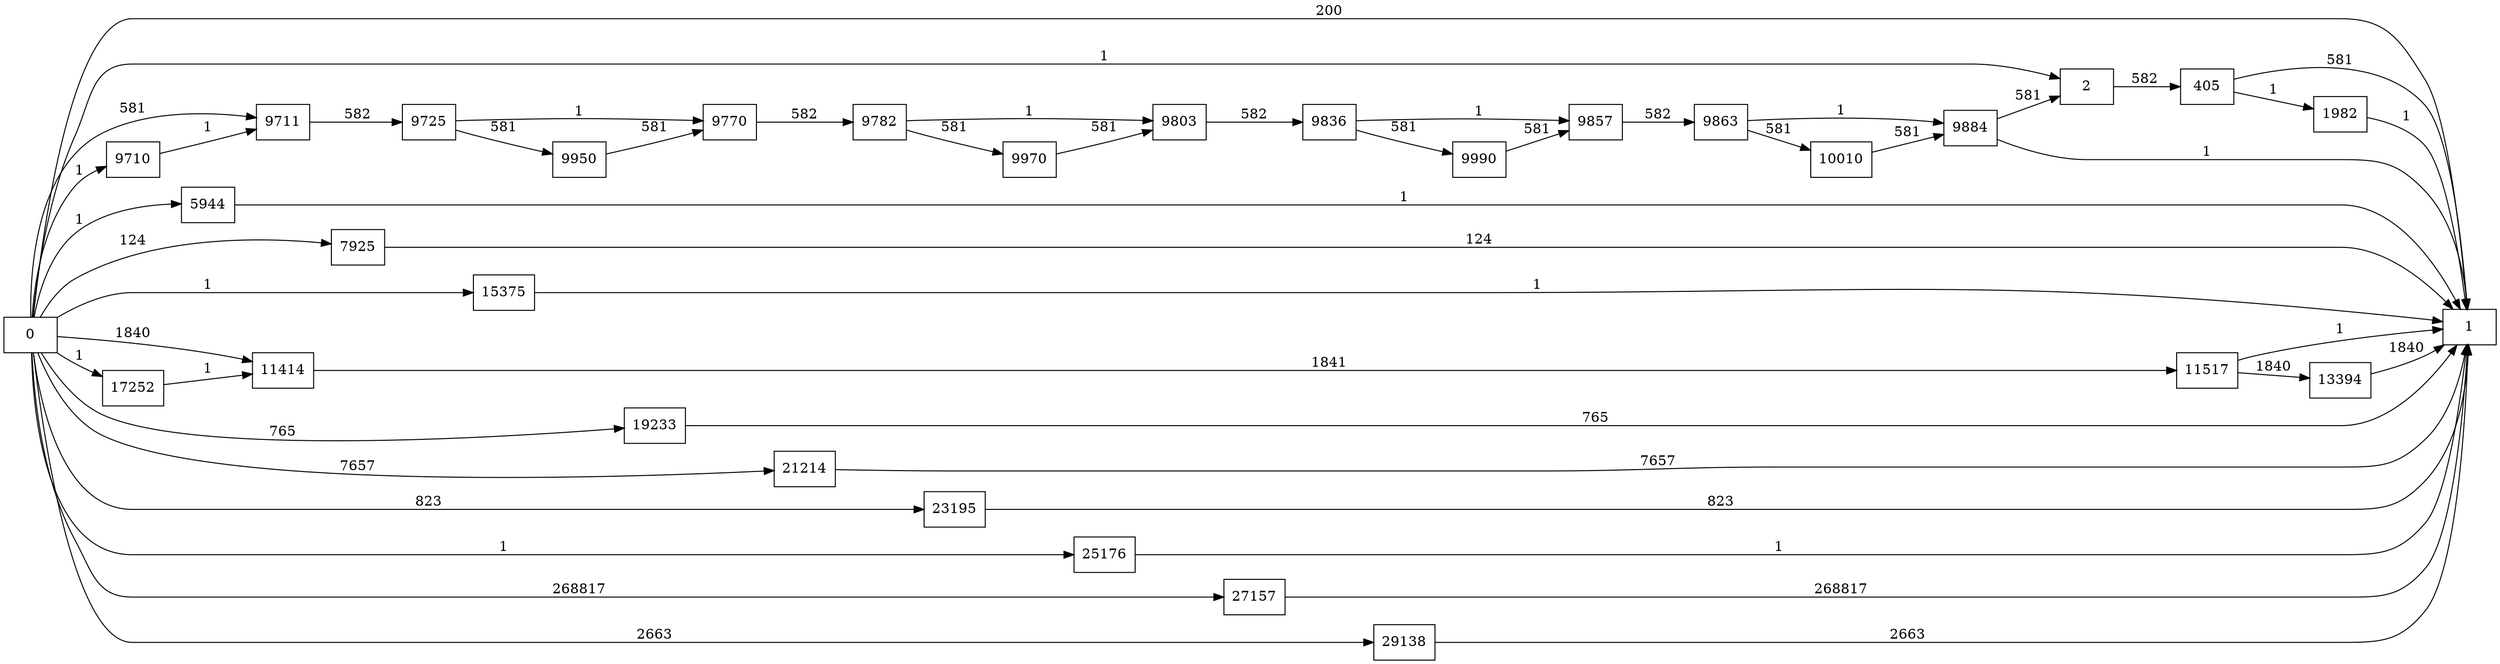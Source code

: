 digraph {
	graph [rankdir=LR]
	node [shape=rectangle]
	2 -> 405 [label=582]
	405 -> 1 [label=581]
	405 -> 1982 [label=1]
	1982 -> 1 [label=1]
	5944 -> 1 [label=1]
	7925 -> 1 [label=124]
	9710 -> 9711 [label=1]
	9711 -> 9725 [label=582]
	9725 -> 9770 [label=1]
	9725 -> 9950 [label=581]
	9770 -> 9782 [label=582]
	9782 -> 9803 [label=1]
	9782 -> 9970 [label=581]
	9803 -> 9836 [label=582]
	9836 -> 9857 [label=1]
	9836 -> 9990 [label=581]
	9857 -> 9863 [label=582]
	9863 -> 9884 [label=1]
	9863 -> 10010 [label=581]
	9884 -> 1 [label=1]
	9884 -> 2 [label=581]
	9950 -> 9770 [label=581]
	9970 -> 9803 [label=581]
	9990 -> 9857 [label=581]
	10010 -> 9884 [label=581]
	11414 -> 11517 [label=1841]
	11517 -> 1 [label=1]
	11517 -> 13394 [label=1840]
	13394 -> 1 [label=1840]
	15375 -> 1 [label=1]
	17252 -> 11414 [label=1]
	19233 -> 1 [label=765]
	21214 -> 1 [label=7657]
	23195 -> 1 [label=823]
	25176 -> 1 [label=1]
	27157 -> 1 [label=268817]
	29138 -> 1 [label=2663]
	0 -> 2 [label=1]
	0 -> 9711 [label=581]
	0 -> 11414 [label=1840]
	0 -> 1 [label=200]
	0 -> 5944 [label=1]
	0 -> 7925 [label=124]
	0 -> 9710 [label=1]
	0 -> 15375 [label=1]
	0 -> 17252 [label=1]
	0 -> 19233 [label=765]
	0 -> 21214 [label=7657]
	0 -> 23195 [label=823]
	0 -> 25176 [label=1]
	0 -> 27157 [label=268817]
	0 -> 29138 [label=2663]
}
